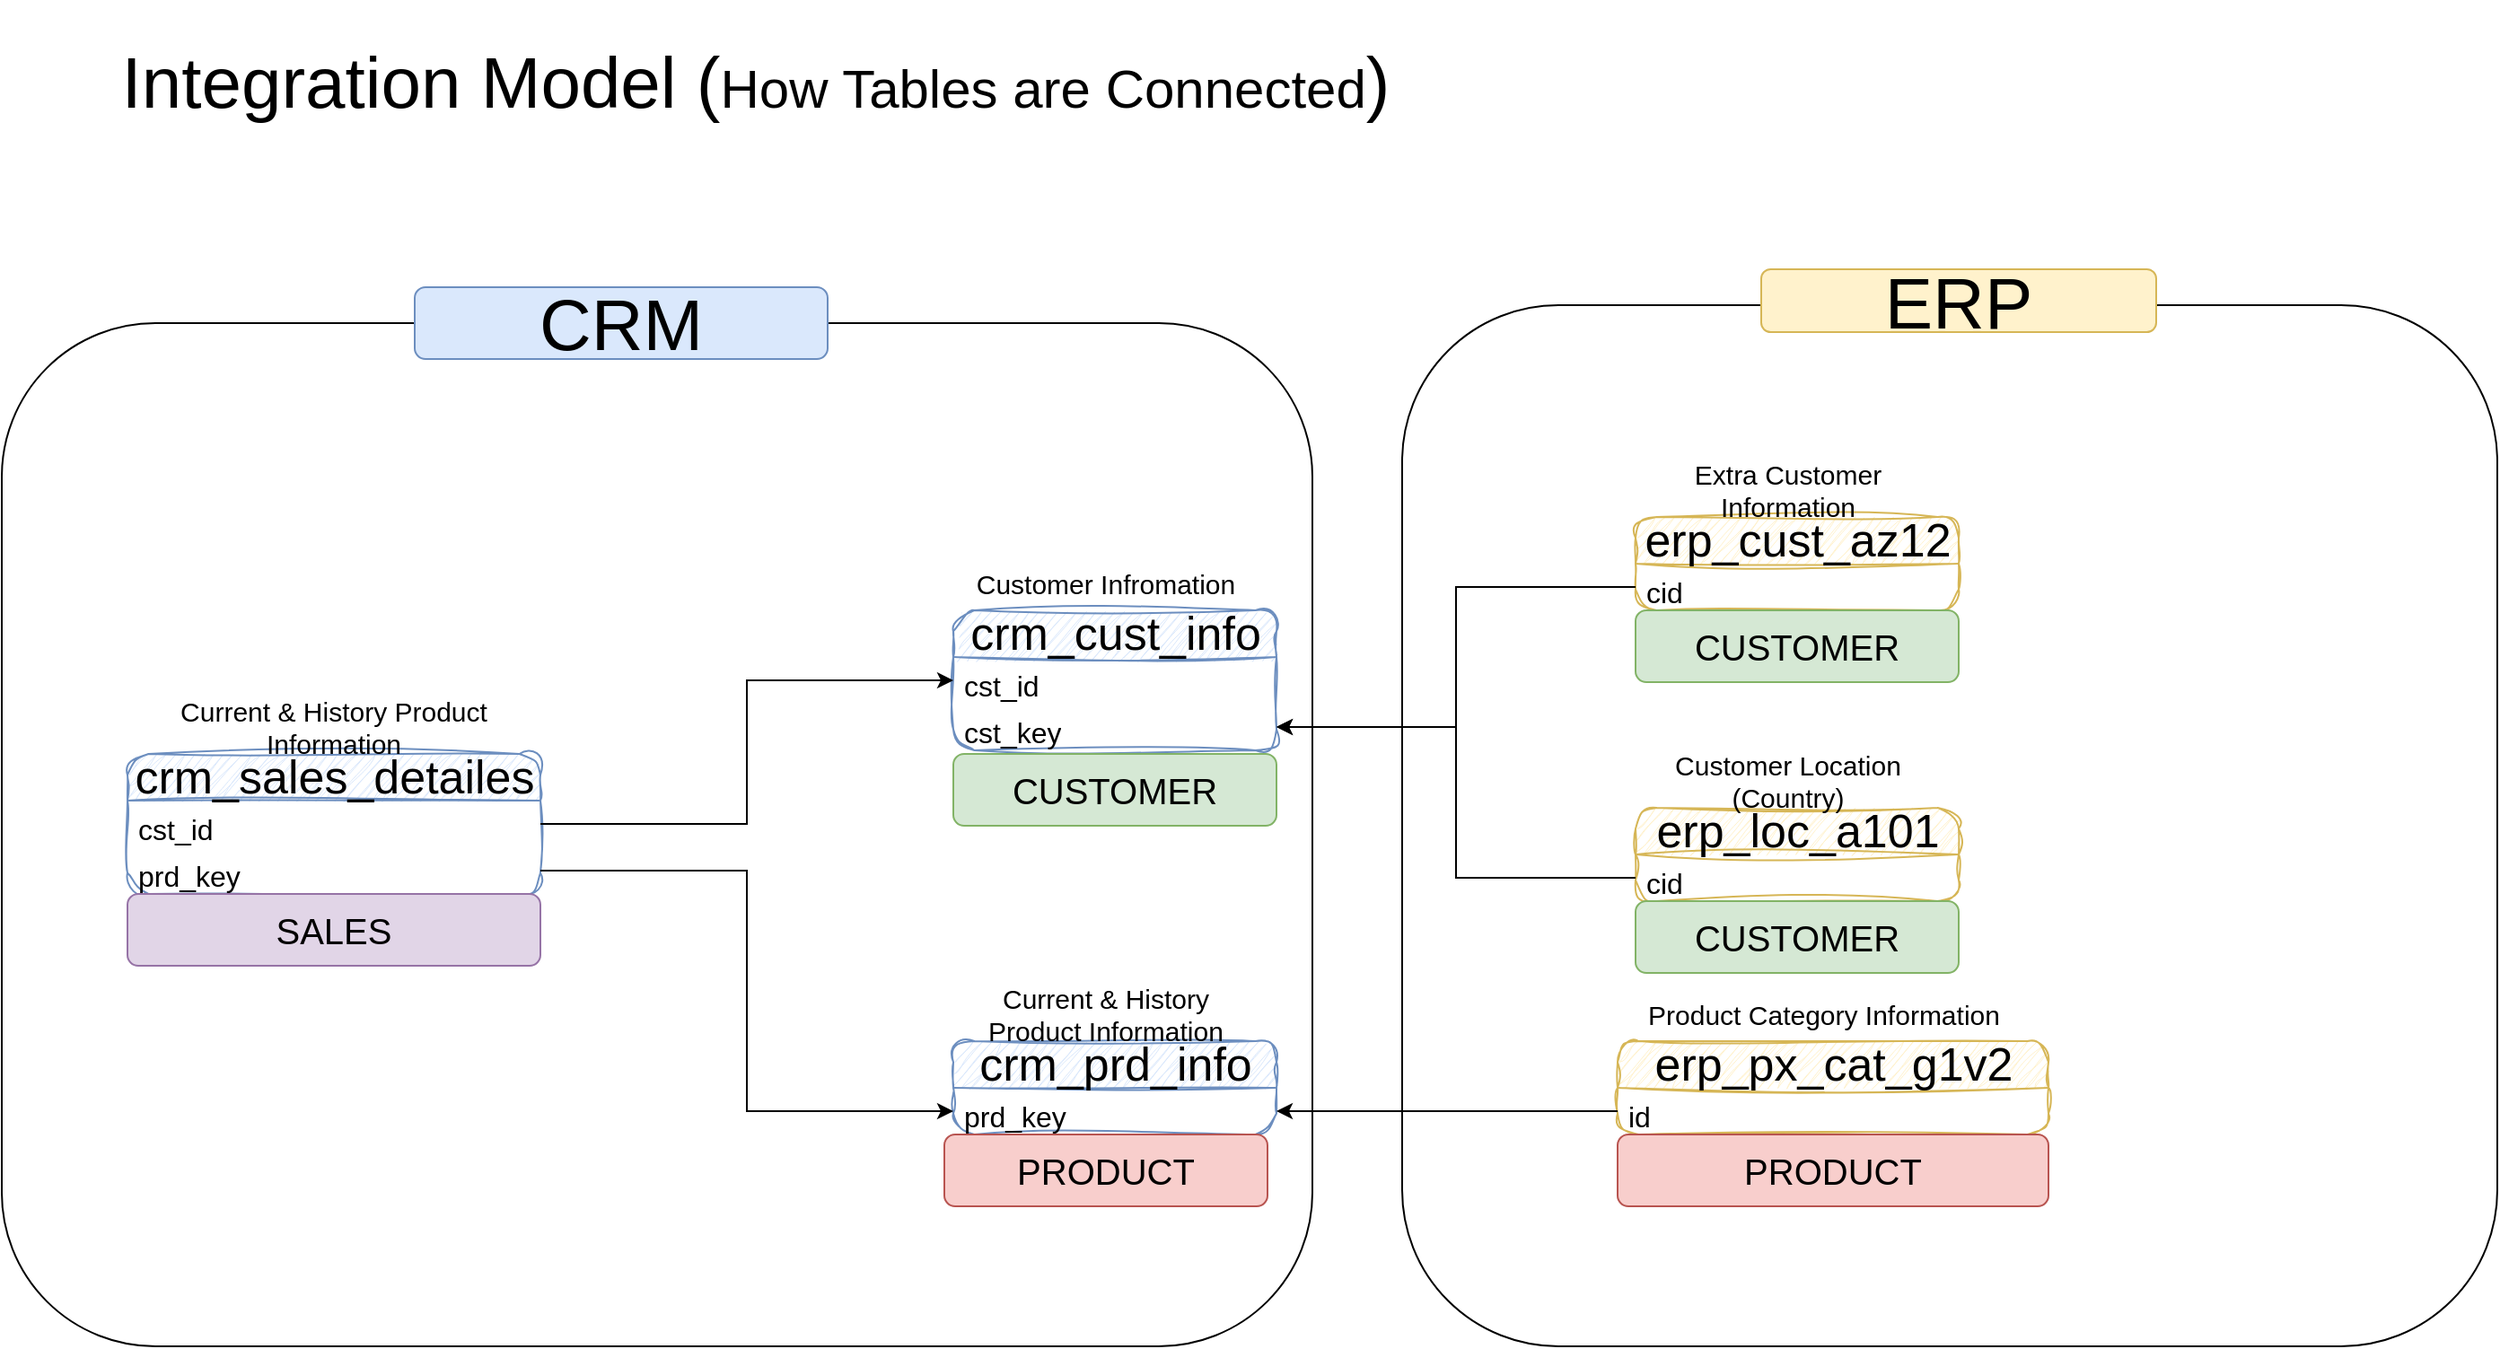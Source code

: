 <mxfile version="27.0.5">
  <diagram name="Page-1" id="VGo5PEispSi9OWowygon">
    <mxGraphModel dx="2547" dy="2500" grid="1" gridSize="10" guides="1" tooltips="1" connect="1" arrows="1" fold="1" page="1" pageScale="1" pageWidth="827" pageHeight="1169" math="0" shadow="0">
      <root>
        <mxCell id="0" />
        <mxCell id="1" parent="0" />
        <mxCell id="HhLSWFiGgu7NGeqh1RTd-7" value="crm_cust_info" style="swimlane;fontStyle=0;childLayout=stackLayout;horizontal=1;startSize=26;fillColor=#dae8fc;horizontalStack=0;resizeParent=1;resizeParentMax=0;resizeLast=0;collapsible=1;marginBottom=0;html=1;rounded=1;sketch=1;curveFitting=1;jiggle=2;strokeColor=#6c8ebf;fontSize=26;" vertex="1" parent="1">
          <mxGeometry x="250" y="190" width="180" height="78" as="geometry" />
        </mxCell>
        <mxCell id="HhLSWFiGgu7NGeqh1RTd-8" value="cst_id" style="text;strokeColor=none;fillColor=none;align=left;verticalAlign=top;spacingLeft=4;spacingRight=4;overflow=hidden;rotatable=0;points=[[0,0.5],[1,0.5]];portConstraint=eastwest;whiteSpace=wrap;html=1;fontSize=16;" vertex="1" parent="HhLSWFiGgu7NGeqh1RTd-7">
          <mxGeometry y="26" width="180" height="26" as="geometry" />
        </mxCell>
        <mxCell id="HhLSWFiGgu7NGeqh1RTd-26" value="cst_key" style="text;strokeColor=none;fillColor=none;align=left;verticalAlign=top;spacingLeft=4;spacingRight=4;overflow=hidden;rotatable=0;points=[[0,0.5],[1,0.5]];portConstraint=eastwest;whiteSpace=wrap;html=1;fontSize=16;" vertex="1" parent="HhLSWFiGgu7NGeqh1RTd-7">
          <mxGeometry y="52" width="180" height="26" as="geometry" />
        </mxCell>
        <mxCell id="HhLSWFiGgu7NGeqh1RTd-11" value="Customer Infromation" style="text;html=1;align=center;verticalAlign=middle;whiteSpace=wrap;rounded=0;fontSize=15;" vertex="1" parent="1">
          <mxGeometry x="260" y="160" width="150" height="30" as="geometry" />
        </mxCell>
        <mxCell id="HhLSWFiGgu7NGeqh1RTd-12" value="crm_prd_info" style="swimlane;fontStyle=0;childLayout=stackLayout;horizontal=1;startSize=26;fillColor=#dae8fc;horizontalStack=0;resizeParent=1;resizeParentMax=0;resizeLast=0;collapsible=1;marginBottom=0;html=1;rounded=1;sketch=1;curveFitting=1;jiggle=2;strokeColor=#6c8ebf;fontSize=26;" vertex="1" parent="1">
          <mxGeometry x="250" y="430" width="180" height="52" as="geometry" />
        </mxCell>
        <mxCell id="HhLSWFiGgu7NGeqh1RTd-13" value="prd_key" style="text;strokeColor=none;fillColor=none;align=left;verticalAlign=top;spacingLeft=4;spacingRight=4;overflow=hidden;rotatable=0;points=[[0,0.5],[1,0.5]];portConstraint=eastwest;whiteSpace=wrap;html=1;fontSize=16;" vertex="1" parent="HhLSWFiGgu7NGeqh1RTd-12">
          <mxGeometry y="26" width="180" height="26" as="geometry" />
        </mxCell>
        <mxCell id="HhLSWFiGgu7NGeqh1RTd-14" value="Current &amp;amp; History Product Information" style="text;html=1;align=center;verticalAlign=middle;whiteSpace=wrap;rounded=0;fontSize=15;" vertex="1" parent="1">
          <mxGeometry x="260" y="400" width="150" height="30" as="geometry" />
        </mxCell>
        <mxCell id="HhLSWFiGgu7NGeqh1RTd-15" value="crm_sales_detailes" style="swimlane;fontStyle=0;childLayout=stackLayout;horizontal=1;startSize=26;fillColor=#dae8fc;horizontalStack=0;resizeParent=1;resizeParentMax=0;resizeLast=0;collapsible=1;marginBottom=0;html=1;rounded=1;sketch=1;curveFitting=1;jiggle=2;strokeColor=#6c8ebf;fontSize=26;" vertex="1" parent="1">
          <mxGeometry x="-210" y="270" width="230" height="78" as="geometry" />
        </mxCell>
        <mxCell id="HhLSWFiGgu7NGeqh1RTd-16" value="cst_id&lt;div&gt;&lt;br&gt;&lt;/div&gt;" style="text;strokeColor=none;fillColor=none;align=left;verticalAlign=top;spacingLeft=4;spacingRight=4;overflow=hidden;rotatable=0;points=[[0,0.5],[1,0.5]];portConstraint=eastwest;whiteSpace=wrap;html=1;fontSize=16;" vertex="1" parent="HhLSWFiGgu7NGeqh1RTd-15">
          <mxGeometry y="26" width="230" height="26" as="geometry" />
        </mxCell>
        <mxCell id="HhLSWFiGgu7NGeqh1RTd-18" value="prd_key" style="text;strokeColor=none;fillColor=none;align=left;verticalAlign=top;spacingLeft=4;spacingRight=4;overflow=hidden;rotatable=0;points=[[0,0.5],[1,0.5]];portConstraint=eastwest;whiteSpace=wrap;html=1;fontSize=16;" vertex="1" parent="HhLSWFiGgu7NGeqh1RTd-15">
          <mxGeometry y="52" width="230" height="26" as="geometry" />
        </mxCell>
        <mxCell id="HhLSWFiGgu7NGeqh1RTd-17" value="Current &amp;amp; History Product Information" style="text;html=1;align=center;verticalAlign=middle;whiteSpace=wrap;rounded=0;fontSize=15;" vertex="1" parent="1">
          <mxGeometry x="-200" y="240" width="210" height="30" as="geometry" />
        </mxCell>
        <mxCell id="HhLSWFiGgu7NGeqh1RTd-21" style="edgeStyle=orthogonalEdgeStyle;rounded=0;orthogonalLoop=1;jettySize=auto;html=1;exitX=1;exitY=0.5;exitDx=0;exitDy=0;entryX=0;entryY=0.5;entryDx=0;entryDy=0;" edge="1" parent="1" source="HhLSWFiGgu7NGeqh1RTd-16" target="HhLSWFiGgu7NGeqh1RTd-8">
          <mxGeometry relative="1" as="geometry" />
        </mxCell>
        <mxCell id="HhLSWFiGgu7NGeqh1RTd-22" style="edgeStyle=orthogonalEdgeStyle;rounded=0;orthogonalLoop=1;jettySize=auto;html=1;exitX=1;exitY=0.5;exitDx=0;exitDy=0;entryX=0;entryY=0.5;entryDx=0;entryDy=0;" edge="1" parent="1" source="HhLSWFiGgu7NGeqh1RTd-18" target="HhLSWFiGgu7NGeqh1RTd-13">
          <mxGeometry relative="1" as="geometry" />
        </mxCell>
        <mxCell id="HhLSWFiGgu7NGeqh1RTd-23" value="erp_cust_az12" style="swimlane;fontStyle=0;childLayout=stackLayout;horizontal=1;startSize=26;fillColor=#fff2cc;horizontalStack=0;resizeParent=1;resizeParentMax=0;resizeLast=0;collapsible=1;marginBottom=0;html=1;rounded=1;sketch=1;curveFitting=1;jiggle=2;strokeColor=#d6b656;fontSize=26;" vertex="1" parent="1">
          <mxGeometry x="630" y="138" width="180" height="52" as="geometry" />
        </mxCell>
        <mxCell id="HhLSWFiGgu7NGeqh1RTd-24" value="cid" style="text;strokeColor=none;fillColor=none;align=left;verticalAlign=top;spacingLeft=4;spacingRight=4;overflow=hidden;rotatable=0;points=[[0,0.5],[1,0.5]];portConstraint=eastwest;whiteSpace=wrap;html=1;fontSize=16;" vertex="1" parent="HhLSWFiGgu7NGeqh1RTd-23">
          <mxGeometry y="26" width="180" height="26" as="geometry" />
        </mxCell>
        <mxCell id="HhLSWFiGgu7NGeqh1RTd-25" value="Extra Customer Information" style="text;html=1;align=center;verticalAlign=middle;whiteSpace=wrap;rounded=0;fontSize=15;" vertex="1" parent="1">
          <mxGeometry x="640" y="108" width="150" height="30" as="geometry" />
        </mxCell>
        <mxCell id="HhLSWFiGgu7NGeqh1RTd-29" value="erp_loc_a101" style="swimlane;fontStyle=0;childLayout=stackLayout;horizontal=1;startSize=26;fillColor=#fff2cc;horizontalStack=0;resizeParent=1;resizeParentMax=0;resizeLast=0;collapsible=1;marginBottom=0;html=1;rounded=1;sketch=1;curveFitting=1;jiggle=2;strokeColor=#d6b656;fontSize=26;" vertex="1" parent="1">
          <mxGeometry x="630" y="300" width="180" height="52" as="geometry" />
        </mxCell>
        <mxCell id="HhLSWFiGgu7NGeqh1RTd-30" value="cid" style="text;align=left;verticalAlign=top;spacingLeft=4;spacingRight=4;overflow=hidden;rotatable=0;points=[[0,0.5],[1,0.5]];portConstraint=eastwest;whiteSpace=wrap;html=1;fontSize=16;" vertex="1" parent="HhLSWFiGgu7NGeqh1RTd-29">
          <mxGeometry y="26" width="180" height="26" as="geometry" />
        </mxCell>
        <mxCell id="HhLSWFiGgu7NGeqh1RTd-31" value="Customer Location (Country)" style="text;html=1;align=center;verticalAlign=middle;whiteSpace=wrap;rounded=0;fontSize=15;" vertex="1" parent="1">
          <mxGeometry x="640" y="270" width="150" height="30" as="geometry" />
        </mxCell>
        <mxCell id="HhLSWFiGgu7NGeqh1RTd-32" style="edgeStyle=orthogonalEdgeStyle;rounded=0;orthogonalLoop=1;jettySize=auto;html=1;exitX=0;exitY=0.5;exitDx=0;exitDy=0;entryX=1;entryY=0.5;entryDx=0;entryDy=0;" edge="1" parent="1" source="HhLSWFiGgu7NGeqh1RTd-24" target="HhLSWFiGgu7NGeqh1RTd-26">
          <mxGeometry relative="1" as="geometry" />
        </mxCell>
        <mxCell id="HhLSWFiGgu7NGeqh1RTd-34" style="edgeStyle=orthogonalEdgeStyle;rounded=0;orthogonalLoop=1;jettySize=auto;html=1;exitX=0;exitY=0.5;exitDx=0;exitDy=0;entryX=1;entryY=0.5;entryDx=0;entryDy=0;" edge="1" parent="1" source="HhLSWFiGgu7NGeqh1RTd-30" target="HhLSWFiGgu7NGeqh1RTd-26">
          <mxGeometry relative="1" as="geometry" />
        </mxCell>
        <mxCell id="HhLSWFiGgu7NGeqh1RTd-35" value="erp_px_cat_g1v2" style="swimlane;fontStyle=0;childLayout=stackLayout;horizontal=1;startSize=26;fillColor=#fff2cc;horizontalStack=0;resizeParent=1;resizeParentMax=0;resizeLast=0;collapsible=1;marginBottom=0;html=1;rounded=1;sketch=1;curveFitting=1;jiggle=2;strokeColor=#d6b656;fontSize=26;" vertex="1" parent="1">
          <mxGeometry x="620" y="430" width="240" height="52" as="geometry" />
        </mxCell>
        <mxCell id="HhLSWFiGgu7NGeqh1RTd-36" value="id" style="text;align=left;verticalAlign=top;spacingLeft=4;spacingRight=4;overflow=hidden;rotatable=0;points=[[0,0.5],[1,0.5]];portConstraint=eastwest;whiteSpace=wrap;html=1;fontSize=16;" vertex="1" parent="HhLSWFiGgu7NGeqh1RTd-35">
          <mxGeometry y="26" width="240" height="26" as="geometry" />
        </mxCell>
        <mxCell id="HhLSWFiGgu7NGeqh1RTd-37" value="Product Category Information" style="text;html=1;align=center;verticalAlign=middle;whiteSpace=wrap;rounded=0;fontSize=15;" vertex="1" parent="1">
          <mxGeometry x="630" y="400" width="210" height="30" as="geometry" />
        </mxCell>
        <mxCell id="HhLSWFiGgu7NGeqh1RTd-38" style="edgeStyle=orthogonalEdgeStyle;rounded=0;orthogonalLoop=1;jettySize=auto;html=1;exitX=0;exitY=0.5;exitDx=0;exitDy=0;entryX=1;entryY=0.5;entryDx=0;entryDy=0;" edge="1" parent="1" source="HhLSWFiGgu7NGeqh1RTd-36" target="HhLSWFiGgu7NGeqh1RTd-13">
          <mxGeometry relative="1" as="geometry" />
        </mxCell>
        <mxCell id="HhLSWFiGgu7NGeqh1RTd-39" value="" style="rounded=1;whiteSpace=wrap;html=1;fillColor=none;glass=0;" vertex="1" parent="1">
          <mxGeometry x="-280" y="30" width="730" height="570" as="geometry" />
        </mxCell>
        <mxCell id="HhLSWFiGgu7NGeqh1RTd-41" value="CRM" style="text;html=1;align=center;verticalAlign=middle;whiteSpace=wrap;rounded=1;fontSize=40;fillColor=#dae8fc;strokeColor=#6c8ebf;" vertex="1" parent="1">
          <mxGeometry x="-50" y="10" width="230" height="40" as="geometry" />
        </mxCell>
        <mxCell id="HhLSWFiGgu7NGeqh1RTd-42" value="" style="rounded=1;whiteSpace=wrap;html=1;fillColor=none;" vertex="1" parent="1">
          <mxGeometry x="500" y="20" width="610" height="580" as="geometry" />
        </mxCell>
        <mxCell id="HhLSWFiGgu7NGeqh1RTd-43" value="ERP" style="text;html=1;align=center;verticalAlign=middle;whiteSpace=wrap;rounded=1;fontSize=40;fillColor=#fff2cc;strokeColor=#d6b656;" vertex="1" parent="1">
          <mxGeometry x="700" width="220" height="35" as="geometry" />
        </mxCell>
        <mxCell id="HhLSWFiGgu7NGeqh1RTd-44" value="Integration Model (&lt;font style=&quot;font-size: 30px;&quot;&gt;&lt;font style=&quot;&quot;&gt;H&lt;/font&gt;ow Tables are Connected&lt;/font&gt;)" style="text;html=1;align=center;verticalAlign=middle;whiteSpace=wrap;rounded=0;fontSize=40;" vertex="1" parent="1">
          <mxGeometry x="-260" y="-150" width="800" height="90" as="geometry" />
        </mxCell>
        <mxCell id="HhLSWFiGgu7NGeqh1RTd-45" value="PRODUCT" style="text;html=1;strokeColor=#b85450;fillColor=#f8cecc;align=center;verticalAlign=middle;whiteSpace=wrap;overflow=hidden;fontSize=20;rounded=1;" vertex="1" parent="1">
          <mxGeometry x="245" y="482" width="180" height="40" as="geometry" />
        </mxCell>
        <mxCell id="HhLSWFiGgu7NGeqh1RTd-46" value="PRODUCT" style="text;html=1;strokeColor=#b85450;fillColor=#f8cecc;align=center;verticalAlign=middle;whiteSpace=wrap;overflow=hidden;fontSize=20;rounded=1;" vertex="1" parent="1">
          <mxGeometry x="620" y="482" width="240" height="40" as="geometry" />
        </mxCell>
        <mxCell id="HhLSWFiGgu7NGeqh1RTd-47" value="CUSTOMER" style="text;html=1;strokeColor=#82b366;fillColor=#d5e8d4;align=center;verticalAlign=middle;whiteSpace=wrap;overflow=hidden;fontSize=20;rounded=1;" vertex="1" parent="1">
          <mxGeometry x="250" y="270" width="180" height="40" as="geometry" />
        </mxCell>
        <mxCell id="HhLSWFiGgu7NGeqh1RTd-48" value="CUSTOMER" style="text;html=1;strokeColor=#82b366;fillColor=#d5e8d4;align=center;verticalAlign=middle;whiteSpace=wrap;overflow=hidden;fontSize=20;rounded=1;" vertex="1" parent="1">
          <mxGeometry x="630" y="190" width="180" height="40" as="geometry" />
        </mxCell>
        <mxCell id="HhLSWFiGgu7NGeqh1RTd-49" value="CUSTOMER" style="text;html=1;strokeColor=#82b366;fillColor=#d5e8d4;align=center;verticalAlign=middle;whiteSpace=wrap;overflow=hidden;fontSize=20;rounded=1;" vertex="1" parent="1">
          <mxGeometry x="630" y="352" width="180" height="40" as="geometry" />
        </mxCell>
        <mxCell id="HhLSWFiGgu7NGeqh1RTd-50" value="SALES" style="text;html=1;strokeColor=#9673a6;fillColor=#e1d5e7;align=center;verticalAlign=middle;whiteSpace=wrap;overflow=hidden;fontSize=20;rounded=1;" vertex="1" parent="1">
          <mxGeometry x="-210" y="348" width="230" height="40" as="geometry" />
        </mxCell>
      </root>
    </mxGraphModel>
  </diagram>
</mxfile>

